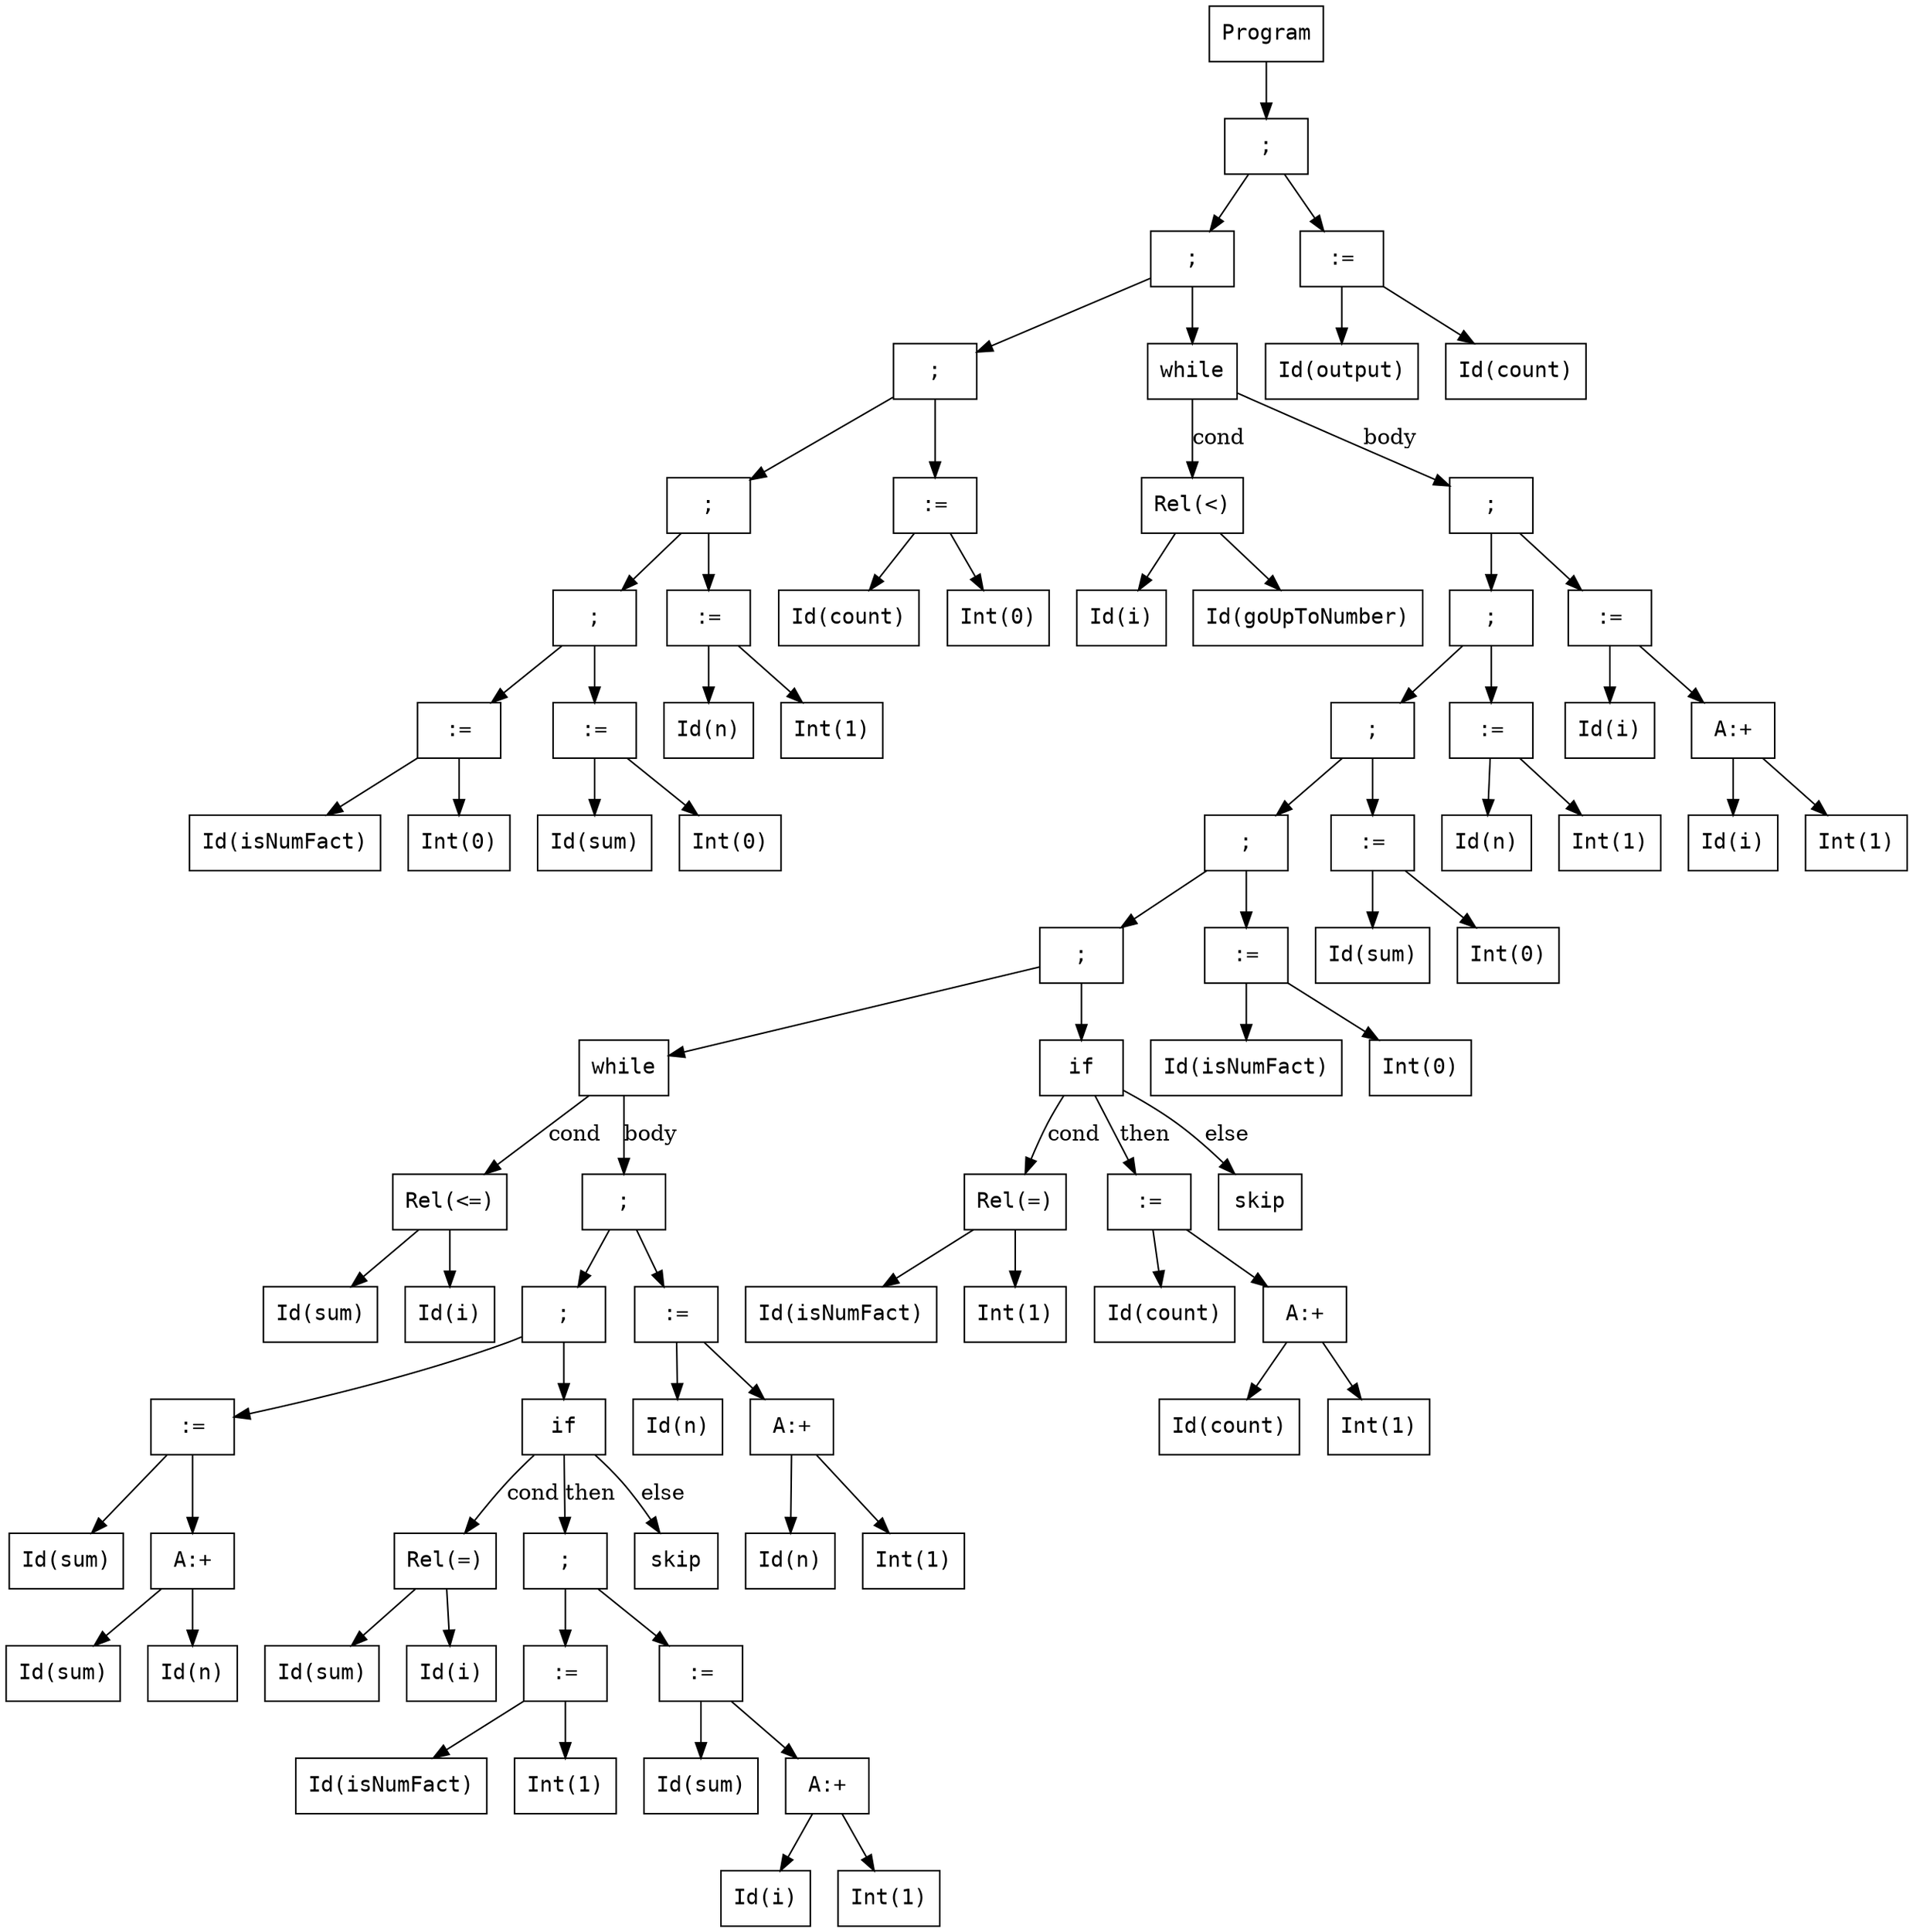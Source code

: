 digraph AST {
  node [shape=box, fontname="Courier"];
  n1 [label="Program"];
  n2 [label=";"];
  n3 [label=";"];
  n4 [label=";"];
  n5 [label=";"];
  n6 [label=";"];
  n7 [label=":="];
  n8 [label="Id(isNumFact)"];
  n9 [label="Int(0)"];
  n7 -> n8;
  n7 -> n9;
  n10 [label=":="];
  n11 [label="Id(sum)"];
  n12 [label="Int(0)"];
  n10 -> n11;
  n10 -> n12;
  n6 -> n7;
  n6 -> n10;
  n13 [label=":="];
  n14 [label="Id(n)"];
  n15 [label="Int(1)"];
  n13 -> n14;
  n13 -> n15;
  n5 -> n6;
  n5 -> n13;
  n16 [label=":="];
  n17 [label="Id(count)"];
  n18 [label="Int(0)"];
  n16 -> n17;
  n16 -> n18;
  n4 -> n5;
  n4 -> n16;
  n19 [label="while"];
  n20 [label="Rel(<)"];
  n21 [label="Id(i)"];
  n22 [label="Id(goUpToNumber)"];
  n20 -> n21;
  n20 -> n22;
  n23 [label=";"];
  n24 [label=";"];
  n25 [label=";"];
  n26 [label=";"];
  n27 [label=";"];
  n28 [label="while"];
  n29 [label="Rel(<=)"];
  n30 [label="Id(sum)"];
  n31 [label="Id(i)"];
  n29 -> n30;
  n29 -> n31;
  n32 [label=";"];
  n33 [label=";"];
  n34 [label=":="];
  n35 [label="Id(sum)"];
  n36 [label="A:+"];
  n37 [label="Id(sum)"];
  n38 [label="Id(n)"];
  n36 -> n37;
  n36 -> n38;
  n34 -> n35;
  n34 -> n36;
  n39 [label="if"];
  n40 [label="Rel(=)"];
  n41 [label="Id(sum)"];
  n42 [label="Id(i)"];
  n40 -> n41;
  n40 -> n42;
  n43 [label=";"];
  n44 [label=":="];
  n45 [label="Id(isNumFact)"];
  n46 [label="Int(1)"];
  n44 -> n45;
  n44 -> n46;
  n47 [label=":="];
  n48 [label="Id(sum)"];
  n49 [label="A:+"];
  n50 [label="Id(i)"];
  n51 [label="Int(1)"];
  n49 -> n50;
  n49 -> n51;
  n47 -> n48;
  n47 -> n49;
  n43 -> n44;
  n43 -> n47;
  n52 [label="skip"];
  n39 -> n40 [label="cond"];
  n39 -> n43 [label="then"];
  n39 -> n52 [label="else"];
  n33 -> n34;
  n33 -> n39;
  n53 [label=":="];
  n54 [label="Id(n)"];
  n55 [label="A:+"];
  n56 [label="Id(n)"];
  n57 [label="Int(1)"];
  n55 -> n56;
  n55 -> n57;
  n53 -> n54;
  n53 -> n55;
  n32 -> n33;
  n32 -> n53;
  n28 -> n29 [label="cond"];
  n28 -> n32 [label="body"];
  n58 [label="if"];
  n59 [label="Rel(=)"];
  n60 [label="Id(isNumFact)"];
  n61 [label="Int(1)"];
  n59 -> n60;
  n59 -> n61;
  n62 [label=":="];
  n63 [label="Id(count)"];
  n64 [label="A:+"];
  n65 [label="Id(count)"];
  n66 [label="Int(1)"];
  n64 -> n65;
  n64 -> n66;
  n62 -> n63;
  n62 -> n64;
  n67 [label="skip"];
  n58 -> n59 [label="cond"];
  n58 -> n62 [label="then"];
  n58 -> n67 [label="else"];
  n27 -> n28;
  n27 -> n58;
  n68 [label=":="];
  n69 [label="Id(isNumFact)"];
  n70 [label="Int(0)"];
  n68 -> n69;
  n68 -> n70;
  n26 -> n27;
  n26 -> n68;
  n71 [label=":="];
  n72 [label="Id(sum)"];
  n73 [label="Int(0)"];
  n71 -> n72;
  n71 -> n73;
  n25 -> n26;
  n25 -> n71;
  n74 [label=":="];
  n75 [label="Id(n)"];
  n76 [label="Int(1)"];
  n74 -> n75;
  n74 -> n76;
  n24 -> n25;
  n24 -> n74;
  n77 [label=":="];
  n78 [label="Id(i)"];
  n79 [label="A:+"];
  n80 [label="Id(i)"];
  n81 [label="Int(1)"];
  n79 -> n80;
  n79 -> n81;
  n77 -> n78;
  n77 -> n79;
  n23 -> n24;
  n23 -> n77;
  n19 -> n20 [label="cond"];
  n19 -> n23 [label="body"];
  n3 -> n4;
  n3 -> n19;
  n82 [label=":="];
  n83 [label="Id(output)"];
  n84 [label="Id(count)"];
  n82 -> n83;
  n82 -> n84;
  n2 -> n3;
  n2 -> n82;
  n1 -> n2;
}
